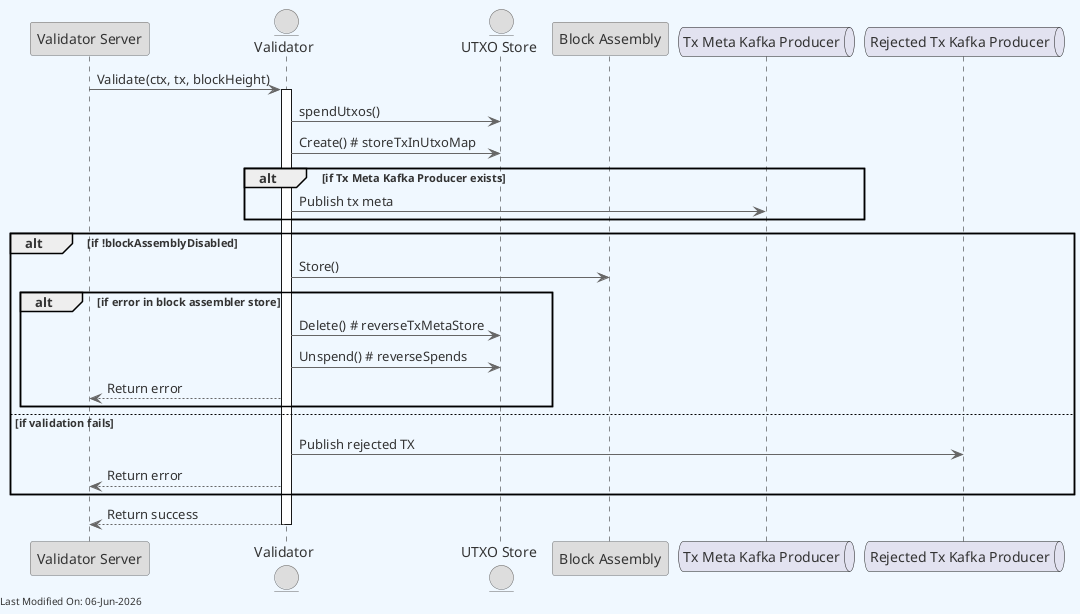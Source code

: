 @startuml
skinparam backgroundColor #F0F8FF
skinparam defaultFontColor #333333
skinparam arrowColor #666666

' Define borders for all elements
skinparam entity {
  BorderColor #666666
  BackgroundColor #DDDDDD
}

skinparam control {
  BorderColor #666666
  BackgroundColor #DDDDDD
}

skinparam participant {
  BorderColor #666666
  BackgroundColor #DDDDDD
}



participant "Validator Server" as Server
entity Validator
entity "UTXO Store" as UTXOStore
participant "Block Assembly" as BlockAssembly
queue "Tx Meta Kafka Producer" as TxMetaKafka
queue "Rejected Tx Kafka Producer" as RejectedKafka

Server -> Validator: Validate(ctx, tx, blockHeight)
activate Validator

Validator -> UTXOStore: spendUtxos()
Validator -> UTXOStore: Create() # storeTxInUtxoMap

alt if Tx Meta Kafka Producer exists
    Validator -> TxMetaKafka: Publish tx meta
end

alt if !blockAssemblyDisabled
    Validator -> BlockAssembly: Store()
    alt if error in block assembler store
        Validator -> UTXOStore: Delete() # reverseTxMetaStore
        Validator -> UTXOStore: Unspend() # reverseSpends
        Validator --> Server: Return error
    end
else if validation fails
    Validator -> RejectedKafka: Publish rejected TX
    Validator --> Server: Return error
end

Validator --> Server: Return success
deactivate Validator

left footer Last Modified On: %date("dd-MMM-yyyy")

@enduml
